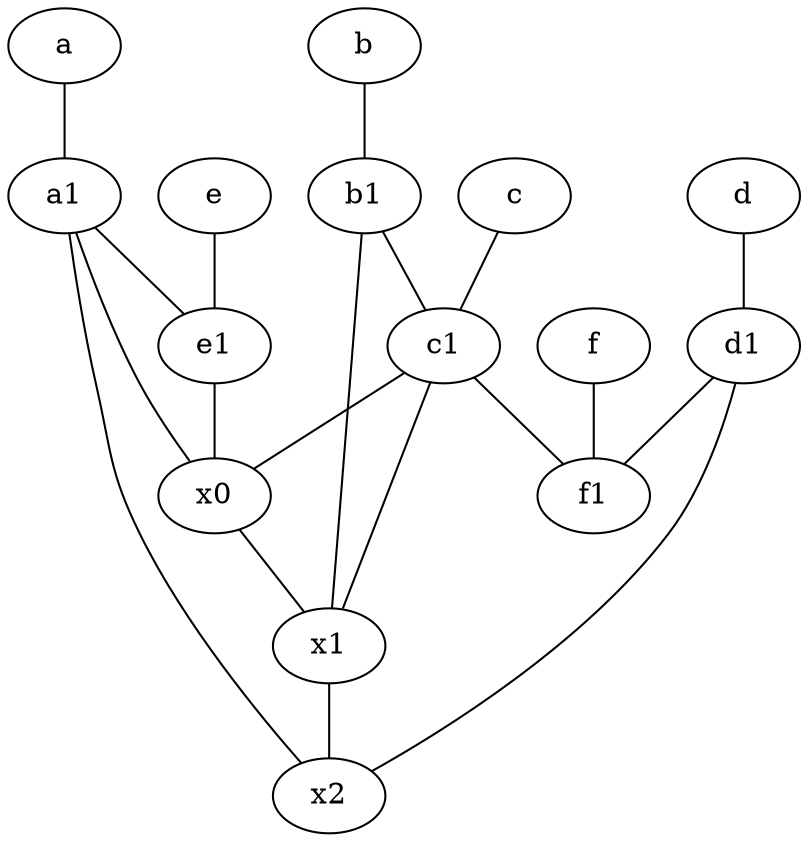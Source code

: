 graph {
	node [labelfontsize=50]
	b [labelfontsize=50 pos="10,4!"]
	a [labelfontsize=50 pos="8,2!"]
	a1 [labelfontsize=50 pos="8,3!"]
	b1 [labelfontsize=50 pos="9,4!"]
	x0 [labelfontsize=50]
	d [labelfontsize=50 pos="2,5!"]
	x2 [labelfontsize=50]
	f [labelfontsize=50 pos="3,9!"]
	c [labelfontsize=50 pos="4.5,2!"]
	e [labelfontsize=50 pos="7,9!"]
	e1 [labelfontsize=50 pos="7,7!"]
	x1 [labelfontsize=50]
	c1 [labelfontsize=50 pos="4.5,3!"]
	d1 [labelfontsize=50 pos="3,5!"]
	f1 [labelfontsize=50 pos="3,8!"]
	c1 -- x1
	a1 -- x0
	a -- a1
	b1 -- c1
	d1 -- f1
	c1 -- x0
	a1 -- e1
	c -- c1
	e -- e1
	x0 -- x1
	e1 -- x0
	f -- f1
	d -- d1
	x1 -- x2
	a1 -- x2
	b -- b1
	d1 -- x2
	b1 -- x1
	c1 -- f1
}
